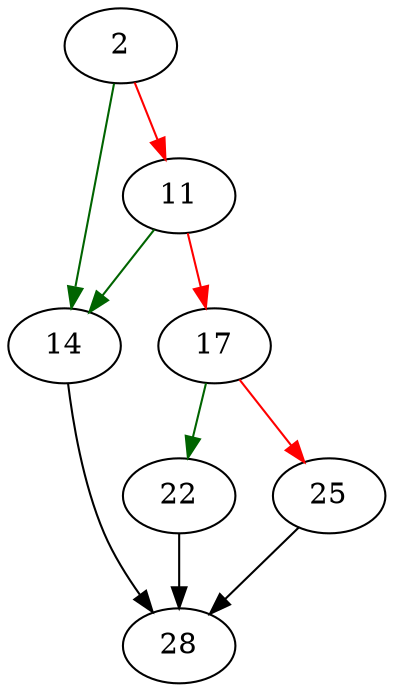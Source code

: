 strict digraph "checkRef" {
	// Node definitions.
	2 [entry=true];
	14;
	11;
	17;
	28;
	22;
	25;

	// Edge definitions.
	2 -> 14 [
		color=darkgreen
		cond=true
	];
	2 -> 11 [
		color=red
		cond=false
	];
	14 -> 28;
	11 -> 14 [
		color=darkgreen
		cond=true
	];
	11 -> 17 [
		color=red
		cond=false
	];
	17 -> 22 [
		color=darkgreen
		cond=true
	];
	17 -> 25 [
		color=red
		cond=false
	];
	22 -> 28;
	25 -> 28;
}